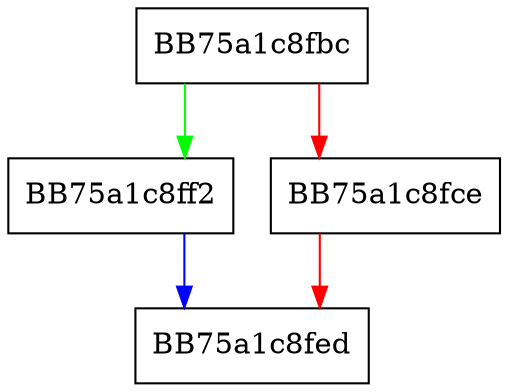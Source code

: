 digraph openLeaf {
  node [shape="box"];
  graph [splines=ortho];
  BB75a1c8fbc -> BB75a1c8ff2 [color="green"];
  BB75a1c8fbc -> BB75a1c8fce [color="red"];
  BB75a1c8fce -> BB75a1c8fed [color="red"];
  BB75a1c8ff2 -> BB75a1c8fed [color="blue"];
}